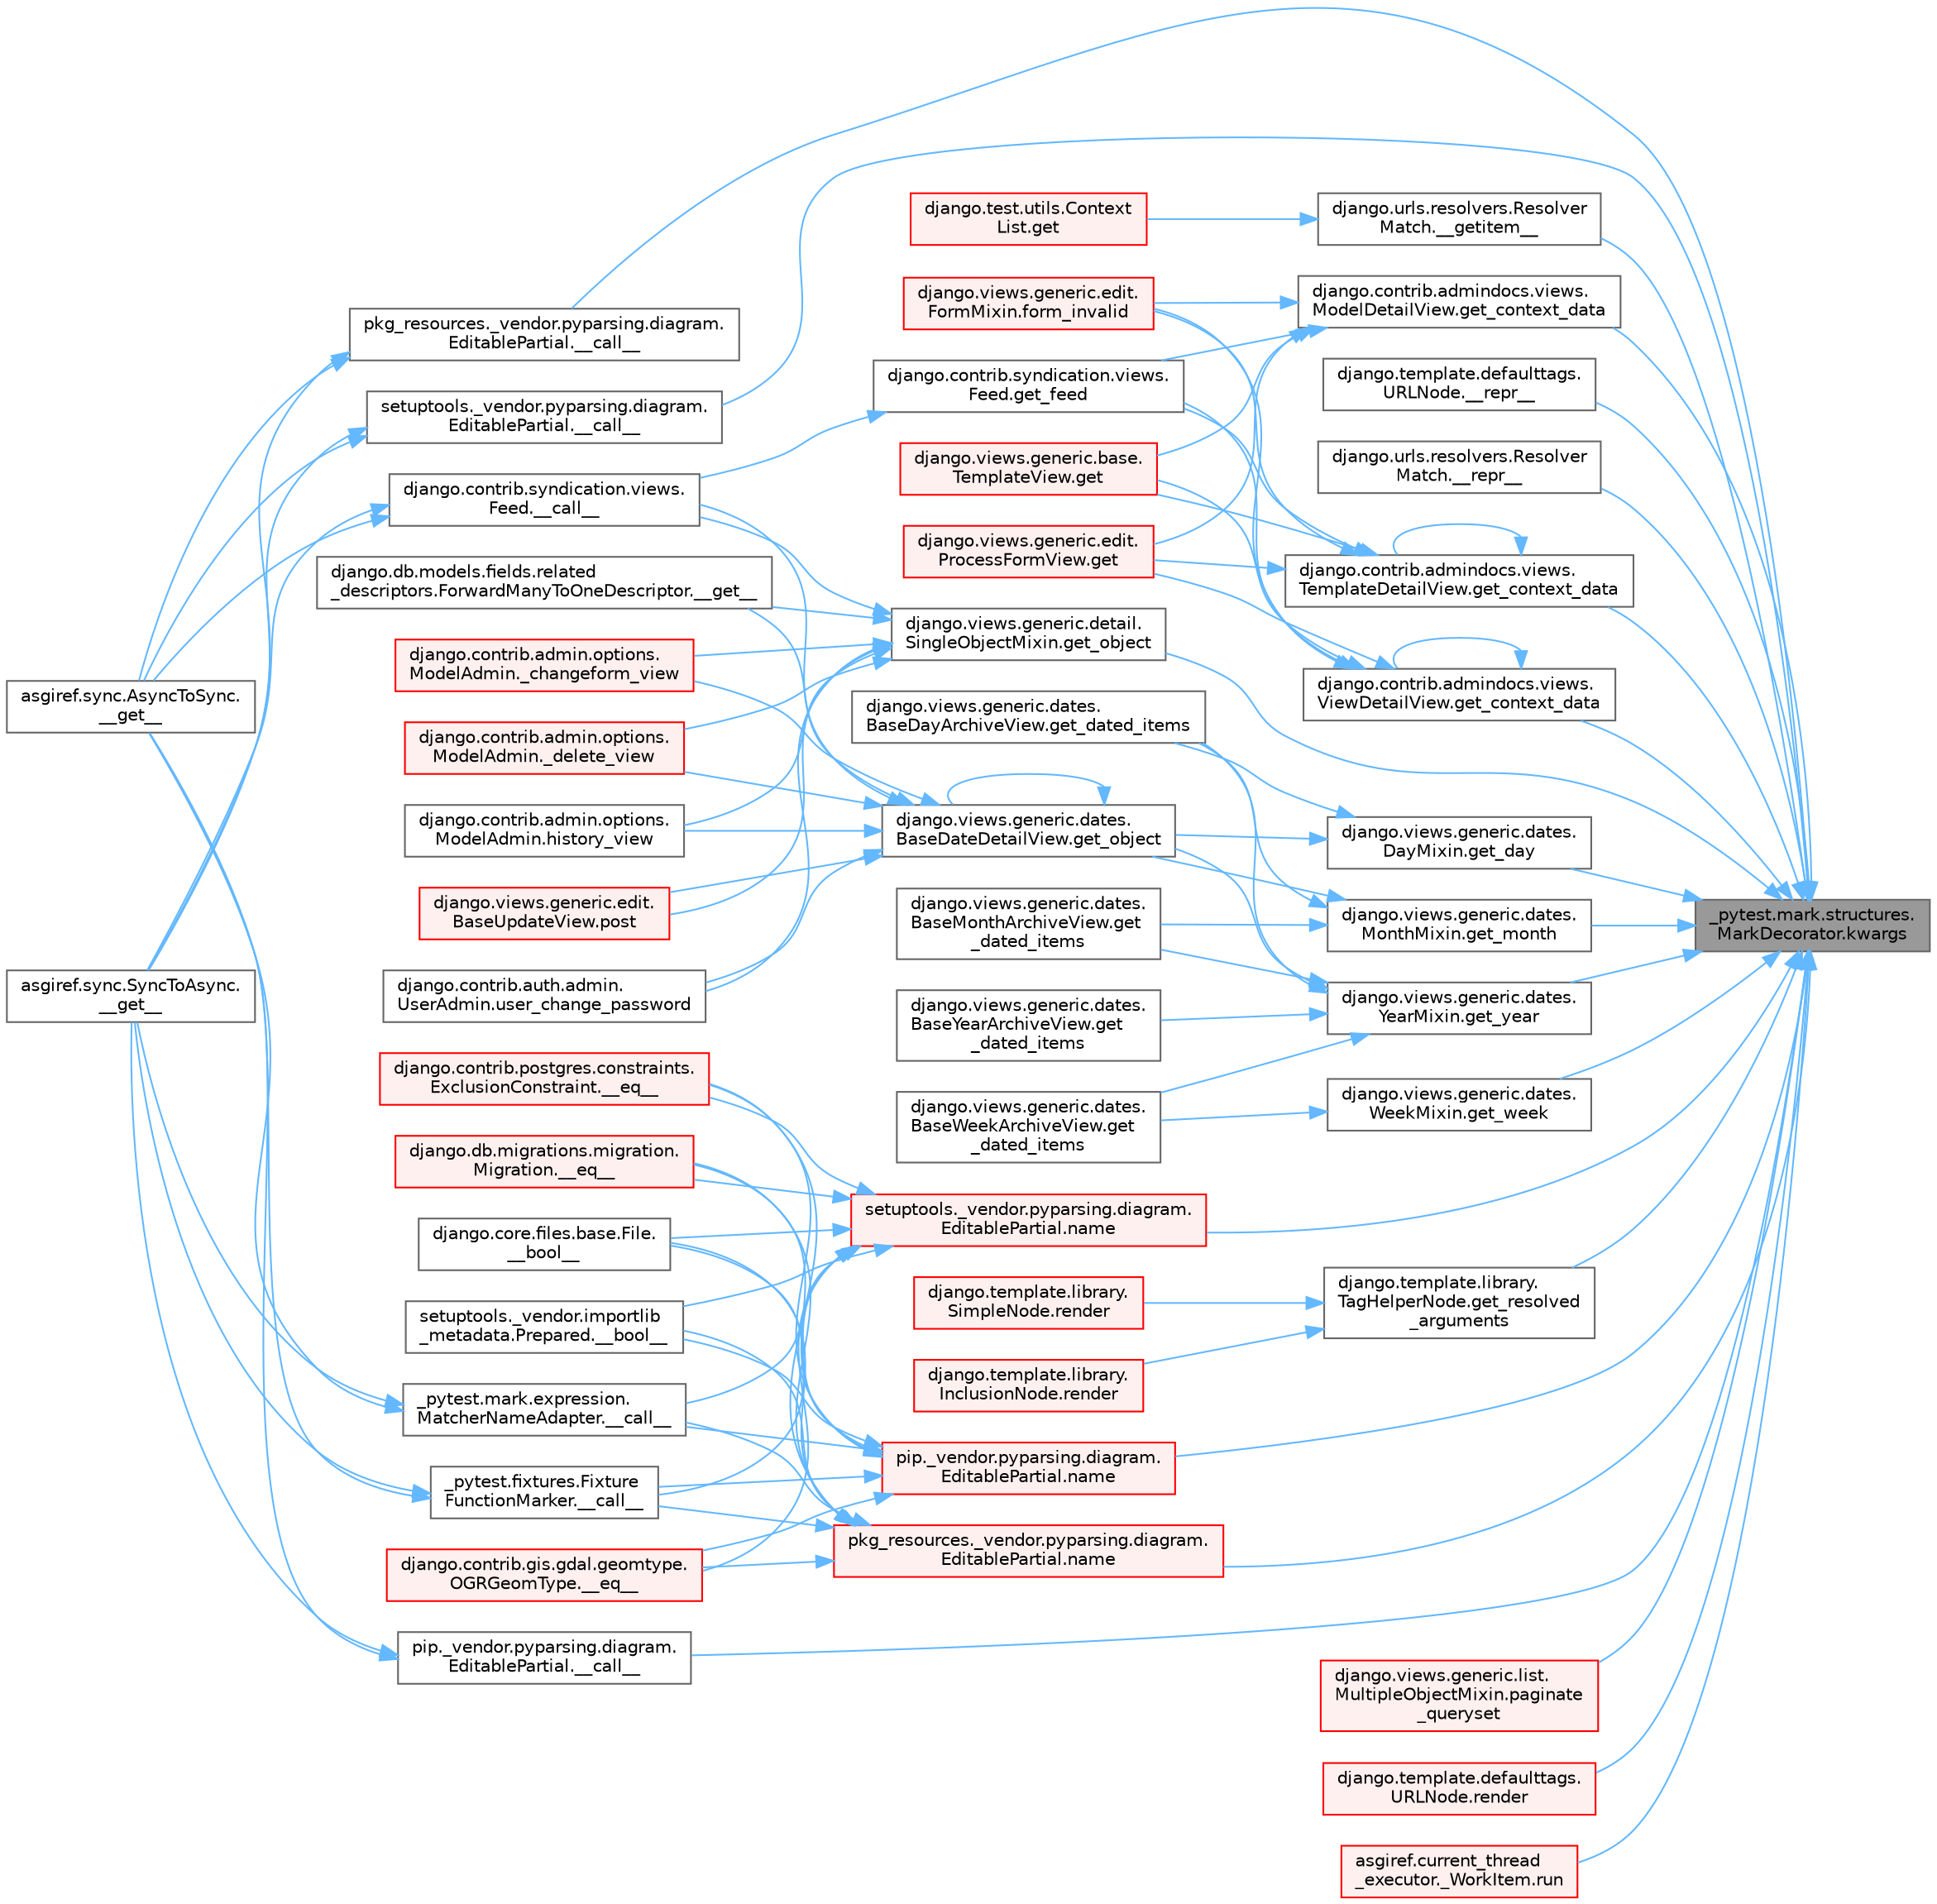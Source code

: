 digraph "_pytest.mark.structures.MarkDecorator.kwargs"
{
 // LATEX_PDF_SIZE
  bgcolor="transparent";
  edge [fontname=Helvetica,fontsize=10,labelfontname=Helvetica,labelfontsize=10];
  node [fontname=Helvetica,fontsize=10,shape=box,height=0.2,width=0.4];
  rankdir="RL";
  Node1 [id="Node000001",label="_pytest.mark.structures.\lMarkDecorator.kwargs",height=0.2,width=0.4,color="gray40", fillcolor="grey60", style="filled", fontcolor="black",tooltip=" "];
  Node1 -> Node2 [id="edge1_Node000001_Node000002",dir="back",color="steelblue1",style="solid",tooltip=" "];
  Node2 [id="Node000002",label="pip._vendor.pyparsing.diagram.\lEditablePartial.__call__",height=0.2,width=0.4,color="grey40", fillcolor="white", style="filled",URL="$classpip_1_1__vendor_1_1pyparsing_1_1diagram_1_1_editable_partial.html#ad9ab1707e8ee136b2a56ed0872ff87e4",tooltip=" "];
  Node2 -> Node3 [id="edge2_Node000002_Node000003",dir="back",color="steelblue1",style="solid",tooltip=" "];
  Node3 [id="Node000003",label="asgiref.sync.AsyncToSync.\l__get__",height=0.2,width=0.4,color="grey40", fillcolor="white", style="filled",URL="$classasgiref_1_1sync_1_1_async_to_sync.html#a23e9ef7a73da98dad9e3f4e65846969b",tooltip=" "];
  Node2 -> Node4 [id="edge3_Node000002_Node000004",dir="back",color="steelblue1",style="solid",tooltip=" "];
  Node4 [id="Node000004",label="asgiref.sync.SyncToAsync.\l__get__",height=0.2,width=0.4,color="grey40", fillcolor="white", style="filled",URL="$classasgiref_1_1sync_1_1_sync_to_async.html#aebdfbe3f01079a529fd2f39810597381",tooltip=" "];
  Node1 -> Node5 [id="edge4_Node000001_Node000005",dir="back",color="steelblue1",style="solid",tooltip=" "];
  Node5 [id="Node000005",label="pkg_resources._vendor.pyparsing.diagram.\lEditablePartial.__call__",height=0.2,width=0.4,color="grey40", fillcolor="white", style="filled",URL="$classpkg__resources_1_1__vendor_1_1pyparsing_1_1diagram_1_1_editable_partial.html#ab4f102ec0418486674ba97e926de5c44",tooltip=" "];
  Node5 -> Node3 [id="edge5_Node000005_Node000003",dir="back",color="steelblue1",style="solid",tooltip=" "];
  Node5 -> Node4 [id="edge6_Node000005_Node000004",dir="back",color="steelblue1",style="solid",tooltip=" "];
  Node1 -> Node6 [id="edge7_Node000001_Node000006",dir="back",color="steelblue1",style="solid",tooltip=" "];
  Node6 [id="Node000006",label="setuptools._vendor.pyparsing.diagram.\lEditablePartial.__call__",height=0.2,width=0.4,color="grey40", fillcolor="white", style="filled",URL="$classsetuptools_1_1__vendor_1_1pyparsing_1_1diagram_1_1_editable_partial.html#af917446ea585cb60a86c91b3bb17afdd",tooltip=" "];
  Node6 -> Node3 [id="edge8_Node000006_Node000003",dir="back",color="steelblue1",style="solid",tooltip=" "];
  Node6 -> Node4 [id="edge9_Node000006_Node000004",dir="back",color="steelblue1",style="solid",tooltip=" "];
  Node1 -> Node7 [id="edge10_Node000001_Node000007",dir="back",color="steelblue1",style="solid",tooltip=" "];
  Node7 [id="Node000007",label="django.urls.resolvers.Resolver\lMatch.__getitem__",height=0.2,width=0.4,color="grey40", fillcolor="white", style="filled",URL="$classdjango_1_1urls_1_1resolvers_1_1_resolver_match.html#a13e6d4560e63920f4c88c4dc140e2cab",tooltip=" "];
  Node7 -> Node8 [id="edge11_Node000007_Node000008",dir="back",color="steelblue1",style="solid",tooltip=" "];
  Node8 [id="Node000008",label="django.test.utils.Context\lList.get",height=0.2,width=0.4,color="red", fillcolor="#FFF0F0", style="filled",URL="$classdjango_1_1test_1_1utils_1_1_context_list.html#a1797663a8ac92f44dcb9ad281a896842",tooltip=" "];
  Node1 -> Node3183 [id="edge12_Node000001_Node003183",dir="back",color="steelblue1",style="solid",tooltip=" "];
  Node3183 [id="Node003183",label="django.template.defaulttags.\lURLNode.__repr__",height=0.2,width=0.4,color="grey40", fillcolor="white", style="filled",URL="$classdjango_1_1template_1_1defaulttags_1_1_u_r_l_node.html#a73ceedb2948907dddab5cab3aadfc0d6",tooltip=" "];
  Node1 -> Node3184 [id="edge13_Node000001_Node003184",dir="back",color="steelblue1",style="solid",tooltip=" "];
  Node3184 [id="Node003184",label="django.urls.resolvers.Resolver\lMatch.__repr__",height=0.2,width=0.4,color="grey40", fillcolor="white", style="filled",URL="$classdjango_1_1urls_1_1resolvers_1_1_resolver_match.html#a3ad55b188b7f2a633ee4e76599a990f2",tooltip=" "];
  Node1 -> Node3185 [id="edge14_Node000001_Node003185",dir="back",color="steelblue1",style="solid",tooltip=" "];
  Node3185 [id="Node003185",label="django.contrib.admindocs.views.\lModelDetailView.get_context_data",height=0.2,width=0.4,color="grey40", fillcolor="white", style="filled",URL="$classdjango_1_1contrib_1_1admindocs_1_1views_1_1_model_detail_view.html#ab47f56f92052e9dccd08cad21d204acf",tooltip=" "];
  Node3185 -> Node1886 [id="edge15_Node003185_Node001886",dir="back",color="steelblue1",style="solid",tooltip=" "];
  Node1886 [id="Node001886",label="django.views.generic.edit.\lFormMixin.form_invalid",height=0.2,width=0.4,color="red", fillcolor="#FFF0F0", style="filled",URL="$classdjango_1_1views_1_1generic_1_1edit_1_1_form_mixin.html#a3a9a5e20aa7819a6749c1ab36efb4936",tooltip=" "];
  Node3185 -> Node1888 [id="edge16_Node003185_Node001888",dir="back",color="steelblue1",style="solid",tooltip=" "];
  Node1888 [id="Node001888",label="django.views.generic.base.\lTemplateView.get",height=0.2,width=0.4,color="red", fillcolor="#FFF0F0", style="filled",URL="$classdjango_1_1views_1_1generic_1_1base_1_1_template_view.html#a12232ec7fd058af76ce8c7af132ef915",tooltip=" "];
  Node3185 -> Node1889 [id="edge17_Node003185_Node001889",dir="back",color="steelblue1",style="solid",tooltip=" "];
  Node1889 [id="Node001889",label="django.views.generic.edit.\lProcessFormView.get",height=0.2,width=0.4,color="red", fillcolor="#FFF0F0", style="filled",URL="$classdjango_1_1views_1_1generic_1_1edit_1_1_process_form_view.html#af7def109918828469fd90c209d775e40",tooltip=" "];
  Node3185 -> Node1890 [id="edge18_Node003185_Node001890",dir="back",color="steelblue1",style="solid",tooltip=" "];
  Node1890 [id="Node001890",label="django.contrib.syndication.views.\lFeed.get_feed",height=0.2,width=0.4,color="grey40", fillcolor="white", style="filled",URL="$classdjango_1_1contrib_1_1syndication_1_1views_1_1_feed.html#a22e9036857876e13966fd7f846ae909d",tooltip=" "];
  Node1890 -> Node1891 [id="edge19_Node001890_Node001891",dir="back",color="steelblue1",style="solid",tooltip=" "];
  Node1891 [id="Node001891",label="django.contrib.syndication.views.\lFeed.__call__",height=0.2,width=0.4,color="grey40", fillcolor="white", style="filled",URL="$classdjango_1_1contrib_1_1syndication_1_1views_1_1_feed.html#ac7a9680a1b709d8eb37ae3c6ce000220",tooltip=" "];
  Node1891 -> Node3 [id="edge20_Node001891_Node000003",dir="back",color="steelblue1",style="solid",tooltip=" "];
  Node1891 -> Node4 [id="edge21_Node001891_Node000004",dir="back",color="steelblue1",style="solid",tooltip=" "];
  Node1 -> Node3186 [id="edge22_Node000001_Node003186",dir="back",color="steelblue1",style="solid",tooltip=" "];
  Node3186 [id="Node003186",label="django.contrib.admindocs.views.\lTemplateDetailView.get_context_data",height=0.2,width=0.4,color="grey40", fillcolor="white", style="filled",URL="$classdjango_1_1contrib_1_1admindocs_1_1views_1_1_template_detail_view.html#acf9a801a852b0a8390e8e5c2961fad75",tooltip=" "];
  Node3186 -> Node1886 [id="edge23_Node003186_Node001886",dir="back",color="steelblue1",style="solid",tooltip=" "];
  Node3186 -> Node1888 [id="edge24_Node003186_Node001888",dir="back",color="steelblue1",style="solid",tooltip=" "];
  Node3186 -> Node1889 [id="edge25_Node003186_Node001889",dir="back",color="steelblue1",style="solid",tooltip=" "];
  Node3186 -> Node3186 [id="edge26_Node003186_Node003186",dir="back",color="steelblue1",style="solid",tooltip=" "];
  Node3186 -> Node1890 [id="edge27_Node003186_Node001890",dir="back",color="steelblue1",style="solid",tooltip=" "];
  Node1 -> Node3187 [id="edge28_Node000001_Node003187",dir="back",color="steelblue1",style="solid",tooltip=" "];
  Node3187 [id="Node003187",label="django.contrib.admindocs.views.\lViewDetailView.get_context_data",height=0.2,width=0.4,color="grey40", fillcolor="white", style="filled",URL="$classdjango_1_1contrib_1_1admindocs_1_1views_1_1_view_detail_view.html#a24356154e604e5de8fb0c612f12df44c",tooltip=" "];
  Node3187 -> Node1886 [id="edge29_Node003187_Node001886",dir="back",color="steelblue1",style="solid",tooltip=" "];
  Node3187 -> Node1888 [id="edge30_Node003187_Node001888",dir="back",color="steelblue1",style="solid",tooltip=" "];
  Node3187 -> Node1889 [id="edge31_Node003187_Node001889",dir="back",color="steelblue1",style="solid",tooltip=" "];
  Node3187 -> Node3187 [id="edge32_Node003187_Node003187",dir="back",color="steelblue1",style="solid",tooltip=" "];
  Node3187 -> Node1890 [id="edge33_Node003187_Node001890",dir="back",color="steelblue1",style="solid",tooltip=" "];
  Node1 -> Node3097 [id="edge34_Node000001_Node003097",dir="back",color="steelblue1",style="solid",tooltip=" "];
  Node3097 [id="Node003097",label="django.views.generic.dates.\lDayMixin.get_day",height=0.2,width=0.4,color="grey40", fillcolor="white", style="filled",URL="$classdjango_1_1views_1_1generic_1_1dates_1_1_day_mixin.html#a410db285b705518118df478a63fc572a",tooltip=" "];
  Node3097 -> Node2728 [id="edge35_Node003097_Node002728",dir="back",color="steelblue1",style="solid",tooltip=" "];
  Node2728 [id="Node002728",label="django.views.generic.dates.\lBaseDayArchiveView.get_dated_items",height=0.2,width=0.4,color="grey40", fillcolor="white", style="filled",URL="$classdjango_1_1views_1_1generic_1_1dates_1_1_base_day_archive_view.html#a85fd33fc9bd5e54c6850c8621f073e79",tooltip=" "];
  Node3097 -> Node2735 [id="edge36_Node003097_Node002735",dir="back",color="steelblue1",style="solid",tooltip=" "];
  Node2735 [id="Node002735",label="django.views.generic.dates.\lBaseDateDetailView.get_object",height=0.2,width=0.4,color="grey40", fillcolor="white", style="filled",URL="$classdjango_1_1views_1_1generic_1_1dates_1_1_base_date_detail_view.html#a7c08557dbbb8af87ec6f8fab884e6f5e",tooltip=" "];
  Node2735 -> Node1891 [id="edge37_Node002735_Node001891",dir="back",color="steelblue1",style="solid",tooltip=" "];
  Node2735 -> Node1320 [id="edge38_Node002735_Node001320",dir="back",color="steelblue1",style="solid",tooltip=" "];
  Node1320 [id="Node001320",label="django.db.models.fields.related\l_descriptors.ForwardManyToOneDescriptor.__get__",height=0.2,width=0.4,color="grey40", fillcolor="white", style="filled",URL="$classdjango_1_1db_1_1models_1_1fields_1_1related__descriptors_1_1_forward_many_to_one_descriptor.html#a52832880c8df770ce001c0b0bb51e64d",tooltip=" "];
  Node2735 -> Node1874 [id="edge39_Node002735_Node001874",dir="back",color="steelblue1",style="solid",tooltip=" "];
  Node1874 [id="Node001874",label="django.contrib.admin.options.\lModelAdmin._changeform_view",height=0.2,width=0.4,color="red", fillcolor="#FFF0F0", style="filled",URL="$classdjango_1_1contrib_1_1admin_1_1options_1_1_model_admin.html#a06082f9f8128d66a16cda8098c673dae",tooltip=" "];
  Node2735 -> Node241 [id="edge40_Node002735_Node000241",dir="back",color="steelblue1",style="solid",tooltip=" "];
  Node241 [id="Node000241",label="django.contrib.admin.options.\lModelAdmin._delete_view",height=0.2,width=0.4,color="red", fillcolor="#FFF0F0", style="filled",URL="$classdjango_1_1contrib_1_1admin_1_1options_1_1_model_admin.html#a227a18e24751790170d555523ab15e93",tooltip=" "];
  Node2735 -> Node2735 [id="edge41_Node002735_Node002735",dir="back",color="steelblue1",style="solid",tooltip=" "];
  Node2735 -> Node2683 [id="edge42_Node002735_Node002683",dir="back",color="steelblue1",style="solid",tooltip=" "];
  Node2683 [id="Node002683",label="django.contrib.admin.options.\lModelAdmin.history_view",height=0.2,width=0.4,color="grey40", fillcolor="white", style="filled",URL="$classdjango_1_1contrib_1_1admin_1_1options_1_1_model_admin.html#aaa87a68789f637fa6682c1daf2a4bda8",tooltip=" "];
  Node2735 -> Node2684 [id="edge43_Node002735_Node002684",dir="back",color="steelblue1",style="solid",tooltip=" "];
  Node2684 [id="Node002684",label="django.views.generic.edit.\lBaseUpdateView.post",height=0.2,width=0.4,color="red", fillcolor="#FFF0F0", style="filled",URL="$classdjango_1_1views_1_1generic_1_1edit_1_1_base_update_view.html#abb9e5510c9d5b54425f0874940f45d73",tooltip=" "];
  Node2735 -> Node2685 [id="edge44_Node002735_Node002685",dir="back",color="steelblue1",style="solid",tooltip=" "];
  Node2685 [id="Node002685",label="django.contrib.auth.admin.\lUserAdmin.user_change_password",height=0.2,width=0.4,color="grey40", fillcolor="white", style="filled",URL="$classdjango_1_1contrib_1_1auth_1_1admin_1_1_user_admin.html#a65ccab8e46b966ac28d5b117abf0d5f5",tooltip=" "];
  Node1 -> Node3104 [id="edge45_Node000001_Node003104",dir="back",color="steelblue1",style="solid",tooltip=" "];
  Node3104 [id="Node003104",label="django.views.generic.dates.\lMonthMixin.get_month",height=0.2,width=0.4,color="grey40", fillcolor="white", style="filled",URL="$classdjango_1_1views_1_1generic_1_1dates_1_1_month_mixin.html#add54a3d80358c6e643ac264d97d4f2a7",tooltip=" "];
  Node3104 -> Node2728 [id="edge46_Node003104_Node002728",dir="back",color="steelblue1",style="solid",tooltip=" "];
  Node3104 -> Node2731 [id="edge47_Node003104_Node002731",dir="back",color="steelblue1",style="solid",tooltip=" "];
  Node2731 [id="Node002731",label="django.views.generic.dates.\lBaseMonthArchiveView.get\l_dated_items",height=0.2,width=0.4,color="grey40", fillcolor="white", style="filled",URL="$classdjango_1_1views_1_1generic_1_1dates_1_1_base_month_archive_view.html#ae62ad9b839e3904bd2162b5e92b6d02d",tooltip=" "];
  Node3104 -> Node2735 [id="edge48_Node003104_Node002735",dir="back",color="steelblue1",style="solid",tooltip=" "];
  Node1 -> Node2736 [id="edge49_Node000001_Node002736",dir="back",color="steelblue1",style="solid",tooltip=" "];
  Node2736 [id="Node002736",label="django.views.generic.detail.\lSingleObjectMixin.get_object",height=0.2,width=0.4,color="grey40", fillcolor="white", style="filled",URL="$classdjango_1_1views_1_1generic_1_1detail_1_1_single_object_mixin.html#ab853f97e997d069a858d4bb5e93092ad",tooltip=" "];
  Node2736 -> Node1891 [id="edge50_Node002736_Node001891",dir="back",color="steelblue1",style="solid",tooltip=" "];
  Node2736 -> Node1320 [id="edge51_Node002736_Node001320",dir="back",color="steelblue1",style="solid",tooltip=" "];
  Node2736 -> Node1874 [id="edge52_Node002736_Node001874",dir="back",color="steelblue1",style="solid",tooltip=" "];
  Node2736 -> Node241 [id="edge53_Node002736_Node000241",dir="back",color="steelblue1",style="solid",tooltip=" "];
  Node2736 -> Node2683 [id="edge54_Node002736_Node002683",dir="back",color="steelblue1",style="solid",tooltip=" "];
  Node2736 -> Node2684 [id="edge55_Node002736_Node002684",dir="back",color="steelblue1",style="solid",tooltip=" "];
  Node2736 -> Node2685 [id="edge56_Node002736_Node002685",dir="back",color="steelblue1",style="solid",tooltip=" "];
  Node1 -> Node3188 [id="edge57_Node000001_Node003188",dir="back",color="steelblue1",style="solid",tooltip=" "];
  Node3188 [id="Node003188",label="django.template.library.\lTagHelperNode.get_resolved\l_arguments",height=0.2,width=0.4,color="grey40", fillcolor="white", style="filled",URL="$classdjango_1_1template_1_1library_1_1_tag_helper_node.html#a3b941bb552240da6b6c3861e79649ae8",tooltip=" "];
  Node3188 -> Node1775 [id="edge58_Node003188_Node001775",dir="back",color="steelblue1",style="solid",tooltip=" "];
  Node1775 [id="Node001775",label="django.template.library.\lInclusionNode.render",height=0.2,width=0.4,color="red", fillcolor="#FFF0F0", style="filled",URL="$classdjango_1_1template_1_1library_1_1_inclusion_node.html#a174d626410c648cc77c205d071bda24a",tooltip=" "];
  Node3188 -> Node3189 [id="edge59_Node003188_Node003189",dir="back",color="steelblue1",style="solid",tooltip=" "];
  Node3189 [id="Node003189",label="django.template.library.\lSimpleNode.render",height=0.2,width=0.4,color="red", fillcolor="#FFF0F0", style="filled",URL="$classdjango_1_1template_1_1library_1_1_simple_node.html#a92c3791562915be6b2cf7ac51e25860c",tooltip=" "];
  Node1 -> Node3109 [id="edge60_Node000001_Node003109",dir="back",color="steelblue1",style="solid",tooltip=" "];
  Node3109 [id="Node003109",label="django.views.generic.dates.\lWeekMixin.get_week",height=0.2,width=0.4,color="grey40", fillcolor="white", style="filled",URL="$classdjango_1_1views_1_1generic_1_1dates_1_1_week_mixin.html#a39c8ca71985d8468df01d5dc0ee07750",tooltip=" "];
  Node3109 -> Node2732 [id="edge61_Node003109_Node002732",dir="back",color="steelblue1",style="solid",tooltip=" "];
  Node2732 [id="Node002732",label="django.views.generic.dates.\lBaseWeekArchiveView.get\l_dated_items",height=0.2,width=0.4,color="grey40", fillcolor="white", style="filled",URL="$classdjango_1_1views_1_1generic_1_1dates_1_1_base_week_archive_view.html#a4217000f6b9b08cbc97f6b079ad98ea5",tooltip=" "];
  Node1 -> Node3110 [id="edge62_Node000001_Node003110",dir="back",color="steelblue1",style="solid",tooltip=" "];
  Node3110 [id="Node003110",label="django.views.generic.dates.\lYearMixin.get_year",height=0.2,width=0.4,color="grey40", fillcolor="white", style="filled",URL="$classdjango_1_1views_1_1generic_1_1dates_1_1_year_mixin.html#a6e2e940e9853d71a94d5a41b71262ca3",tooltip=" "];
  Node3110 -> Node2728 [id="edge63_Node003110_Node002728",dir="back",color="steelblue1",style="solid",tooltip=" "];
  Node3110 -> Node2731 [id="edge64_Node003110_Node002731",dir="back",color="steelblue1",style="solid",tooltip=" "];
  Node3110 -> Node2732 [id="edge65_Node003110_Node002732",dir="back",color="steelblue1",style="solid",tooltip=" "];
  Node3110 -> Node2733 [id="edge66_Node003110_Node002733",dir="back",color="steelblue1",style="solid",tooltip=" "];
  Node2733 [id="Node002733",label="django.views.generic.dates.\lBaseYearArchiveView.get\l_dated_items",height=0.2,width=0.4,color="grey40", fillcolor="white", style="filled",URL="$classdjango_1_1views_1_1generic_1_1dates_1_1_base_year_archive_view.html#af1e2e3364ceacb5fd46eef85345ee94a",tooltip=" "];
  Node3110 -> Node2735 [id="edge67_Node003110_Node002735",dir="back",color="steelblue1",style="solid",tooltip=" "];
  Node1 -> Node3190 [id="edge68_Node000001_Node003190",dir="back",color="steelblue1",style="solid",tooltip=" "];
  Node3190 [id="Node003190",label="pip._vendor.pyparsing.diagram.\lEditablePartial.name",height=0.2,width=0.4,color="red", fillcolor="#FFF0F0", style="filled",URL="$classpip_1_1__vendor_1_1pyparsing_1_1diagram_1_1_editable_partial.html#a3c8365249bd6514fce002d62622de581",tooltip=" "];
  Node3190 -> Node953 [id="edge69_Node003190_Node000953",dir="back",color="steelblue1",style="solid",tooltip=" "];
  Node953 [id="Node000953",label="django.core.files.base.File.\l__bool__",height=0.2,width=0.4,color="grey40", fillcolor="white", style="filled",URL="$classdjango_1_1core_1_1files_1_1base_1_1_file.html#adf07dd46020c7160b2257d9e3da4bc43",tooltip=" "];
  Node3190 -> Node954 [id="edge70_Node003190_Node000954",dir="back",color="steelblue1",style="solid",tooltip=" "];
  Node954 [id="Node000954",label="setuptools._vendor.importlib\l_metadata.Prepared.__bool__",height=0.2,width=0.4,color="grey40", fillcolor="white", style="filled",URL="$classsetuptools_1_1__vendor_1_1importlib__metadata_1_1_prepared.html#a0395661b38fe11742f24c0482962b913",tooltip=" "];
  Node3190 -> Node955 [id="edge71_Node003190_Node000955",dir="back",color="steelblue1",style="solid",tooltip=" "];
  Node955 [id="Node000955",label="_pytest.fixtures.Fixture\lFunctionMarker.__call__",height=0.2,width=0.4,color="grey40", fillcolor="white", style="filled",URL="$class__pytest_1_1fixtures_1_1_fixture_function_marker.html#acc9c789cb8d19388b24d740159ba305d",tooltip=" "];
  Node955 -> Node3 [id="edge72_Node000955_Node000003",dir="back",color="steelblue1",style="solid",tooltip=" "];
  Node955 -> Node4 [id="edge73_Node000955_Node000004",dir="back",color="steelblue1",style="solid",tooltip=" "];
  Node3190 -> Node956 [id="edge74_Node003190_Node000956",dir="back",color="steelblue1",style="solid",tooltip=" "];
  Node956 [id="Node000956",label="_pytest.mark.expression.\lMatcherNameAdapter.__call__",height=0.2,width=0.4,color="grey40", fillcolor="white", style="filled",URL="$class__pytest_1_1mark_1_1expression_1_1_matcher_name_adapter.html#a7ecd7564e2e67d5ac026d25db1466389",tooltip=" "];
  Node956 -> Node3 [id="edge75_Node000956_Node000003",dir="back",color="steelblue1",style="solid",tooltip=" "];
  Node956 -> Node4 [id="edge76_Node000956_Node000004",dir="back",color="steelblue1",style="solid",tooltip=" "];
  Node3190 -> Node957 [id="edge77_Node003190_Node000957",dir="back",color="steelblue1",style="solid",tooltip=" "];
  Node957 [id="Node000957",label="django.contrib.gis.gdal.geomtype.\lOGRGeomType.__eq__",height=0.2,width=0.4,color="red", fillcolor="#FFF0F0", style="filled",URL="$classdjango_1_1contrib_1_1gis_1_1gdal_1_1geomtype_1_1_o_g_r_geom_type.html#a878253f899634c312b64add448108474",tooltip=" "];
  Node3190 -> Node472 [id="edge78_Node003190_Node000472",dir="back",color="steelblue1",style="solid",tooltip=" "];
  Node472 [id="Node000472",label="django.contrib.postgres.constraints.\lExclusionConstraint.__eq__",height=0.2,width=0.4,color="red", fillcolor="#FFF0F0", style="filled",URL="$classdjango_1_1contrib_1_1postgres_1_1constraints_1_1_exclusion_constraint.html#af496d048323e51177e1239475f9fe47c",tooltip=" "];
  Node3190 -> Node958 [id="edge79_Node003190_Node000958",dir="back",color="steelblue1",style="solid",tooltip=" "];
  Node958 [id="Node000958",label="django.db.migrations.migration.\lMigration.__eq__",height=0.2,width=0.4,color="red", fillcolor="#FFF0F0", style="filled",URL="$classdjango_1_1db_1_1migrations_1_1migration_1_1_migration.html#a0234090d18f01ee0a7a23b98a036ac79",tooltip=" "];
  Node1 -> Node3191 [id="edge80_Node000001_Node003191",dir="back",color="steelblue1",style="solid",tooltip=" "];
  Node3191 [id="Node003191",label="pkg_resources._vendor.pyparsing.diagram.\lEditablePartial.name",height=0.2,width=0.4,color="red", fillcolor="#FFF0F0", style="filled",URL="$classpkg__resources_1_1__vendor_1_1pyparsing_1_1diagram_1_1_editable_partial.html#a5d76afb03014e0a40acecc3203c5e359",tooltip=" "];
  Node3191 -> Node953 [id="edge81_Node003191_Node000953",dir="back",color="steelblue1",style="solid",tooltip=" "];
  Node3191 -> Node954 [id="edge82_Node003191_Node000954",dir="back",color="steelblue1",style="solid",tooltip=" "];
  Node3191 -> Node955 [id="edge83_Node003191_Node000955",dir="back",color="steelblue1",style="solid",tooltip=" "];
  Node3191 -> Node956 [id="edge84_Node003191_Node000956",dir="back",color="steelblue1",style="solid",tooltip=" "];
  Node3191 -> Node957 [id="edge85_Node003191_Node000957",dir="back",color="steelblue1",style="solid",tooltip=" "];
  Node3191 -> Node472 [id="edge86_Node003191_Node000472",dir="back",color="steelblue1",style="solid",tooltip=" "];
  Node3191 -> Node958 [id="edge87_Node003191_Node000958",dir="back",color="steelblue1",style="solid",tooltip=" "];
  Node1 -> Node3192 [id="edge88_Node000001_Node003192",dir="back",color="steelblue1",style="solid",tooltip=" "];
  Node3192 [id="Node003192",label="setuptools._vendor.pyparsing.diagram.\lEditablePartial.name",height=0.2,width=0.4,color="red", fillcolor="#FFF0F0", style="filled",URL="$classsetuptools_1_1__vendor_1_1pyparsing_1_1diagram_1_1_editable_partial.html#a53f2f69d9bb2d266d0cf162a993dccb3",tooltip=" "];
  Node3192 -> Node953 [id="edge89_Node003192_Node000953",dir="back",color="steelblue1",style="solid",tooltip=" "];
  Node3192 -> Node954 [id="edge90_Node003192_Node000954",dir="back",color="steelblue1",style="solid",tooltip=" "];
  Node3192 -> Node955 [id="edge91_Node003192_Node000955",dir="back",color="steelblue1",style="solid",tooltip=" "];
  Node3192 -> Node956 [id="edge92_Node003192_Node000956",dir="back",color="steelblue1",style="solid",tooltip=" "];
  Node3192 -> Node957 [id="edge93_Node003192_Node000957",dir="back",color="steelblue1",style="solid",tooltip=" "];
  Node3192 -> Node472 [id="edge94_Node003192_Node000472",dir="back",color="steelblue1",style="solid",tooltip=" "];
  Node3192 -> Node958 [id="edge95_Node003192_Node000958",dir="back",color="steelblue1",style="solid",tooltip=" "];
  Node1 -> Node3118 [id="edge96_Node000001_Node003118",dir="back",color="steelblue1",style="solid",tooltip=" "];
  Node3118 [id="Node003118",label="django.views.generic.list.\lMultipleObjectMixin.paginate\l_queryset",height=0.2,width=0.4,color="red", fillcolor="#FFF0F0", style="filled",URL="$classdjango_1_1views_1_1generic_1_1list_1_1_multiple_object_mixin.html#a629d97db3e2fce953986e39c9e5b0f5a",tooltip=" "];
  Node1 -> Node3193 [id="edge97_Node000001_Node003193",dir="back",color="steelblue1",style="solid",tooltip=" "];
  Node3193 [id="Node003193",label="django.template.defaulttags.\lURLNode.render",height=0.2,width=0.4,color="red", fillcolor="#FFF0F0", style="filled",URL="$classdjango_1_1template_1_1defaulttags_1_1_u_r_l_node.html#a2192b0692c8b96df85da4ee6beb38fe9",tooltip=" "];
  Node1 -> Node3194 [id="edge98_Node000001_Node003194",dir="back",color="steelblue1",style="solid",tooltip=" "];
  Node3194 [id="Node003194",label="asgiref.current_thread\l_executor._WorkItem.run",height=0.2,width=0.4,color="red", fillcolor="#FFF0F0", style="filled",URL="$classasgiref_1_1current__thread__executor_1_1___work_item.html#aed61484c8ae566f016de62b670087081",tooltip=" "];
}
